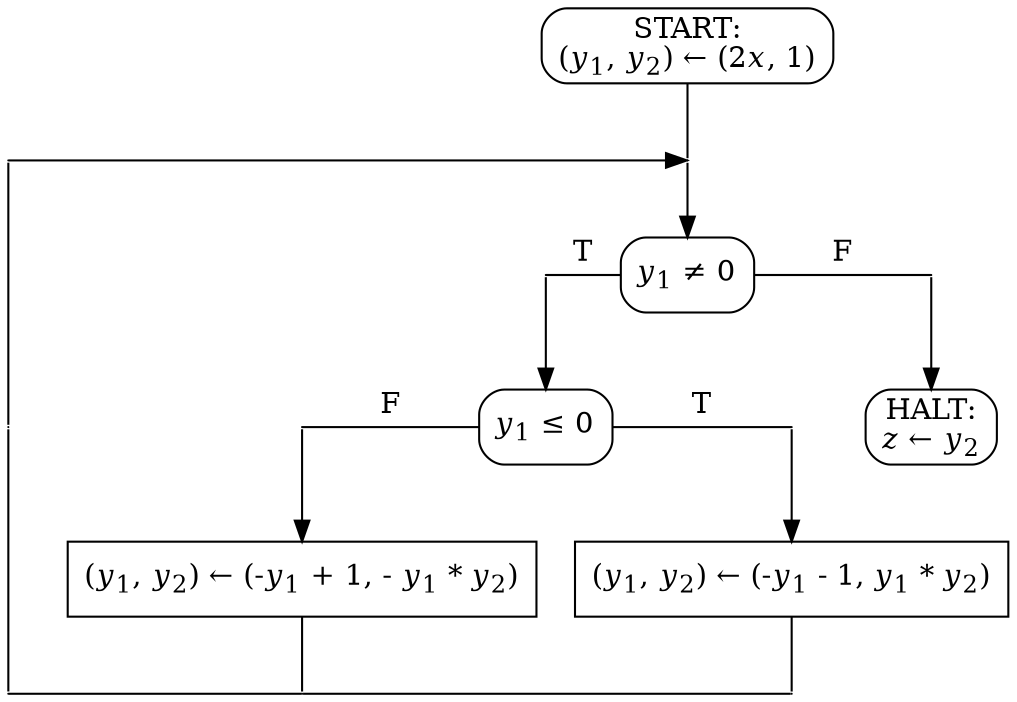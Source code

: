 digraph G{
/* nodes by levels */
node[shape=rectangle];
START[style=rounded, label=<START:<br/>(<i>y</i><sub>1</sub>, <i>y</i><sub>2</sub>) &larr; (2<i>x</i>, 1)>];
TEST1[style=rounded, label=<<i>y</i><sub>1</sub> &ne; 0>];
TEST2[style=rounded, label=<<i>y</i><sub>1</sub> &le; 0>];
ASSIGN1[label=<(<i>y</i><sub>1</sub>, <i>y</i><sub>2</sub>) &larr; (-<i>y</i><sub>1</sub> - 1, <i>y</i><sub>1</sub> * <i>y</i><sub>2</sub>)>];
ASSIGN2[label=<(<i>y</i><sub>1</sub>, <i>y</i><sub>2</sub>) &larr; (-<i>y</i><sub>1</sub> + 1, - <i>y</i><sub>1</sub> * <i>y</i><sub>2</sub>)>];
HALT[style=rounded, label=<HALT:<br/><i>z</i> &larr; <i>y</i><sub>2</sub>>];

/* edges */
node [shape=point, width=0];
START -> p2 [weight=8, arrowhead=none]; p2 -> TEST1 [weight=8];
{rank = same; p1 -> p2; }
p1 -> p10 [weight=8, arrowhead=none];
{rank = same; p3 -> TEST1 [label="T", arrowhead=none]; TEST1 -> p4 [label="F", arrowhead=none]; }
p3 -> TEST2 [weight=8];
p4 -> HALT [weight=8];

p10 -> p5 [weight=8, style="invis"];
p5 -> TEST2 [label="F", arrowhead=none];
TEST2 -> p6 [label="T", arrowhead=none];
p6 -> HALT [weight=8, style="invis"];
{rank = same; p10; p5; TEST2; p6; HALT; }
p5 -> ASSIGN2 [weight=12];
p6 -> ASSIGN1 [weight=8];
p10 -> p7 [weight=10, arrowhead=none];
{rank=same; ASSIGN2; ASSIGN1; }
ASSIGN2 -> p8 [weight=8, arrowhead=none];
ASSIGN1 -> p9 [weight=8, arrowhead=none];
{ rank=same; p7 -> p8 [arrowhead=none]; p8 -> p9 [arrowhead=none]; }
}
